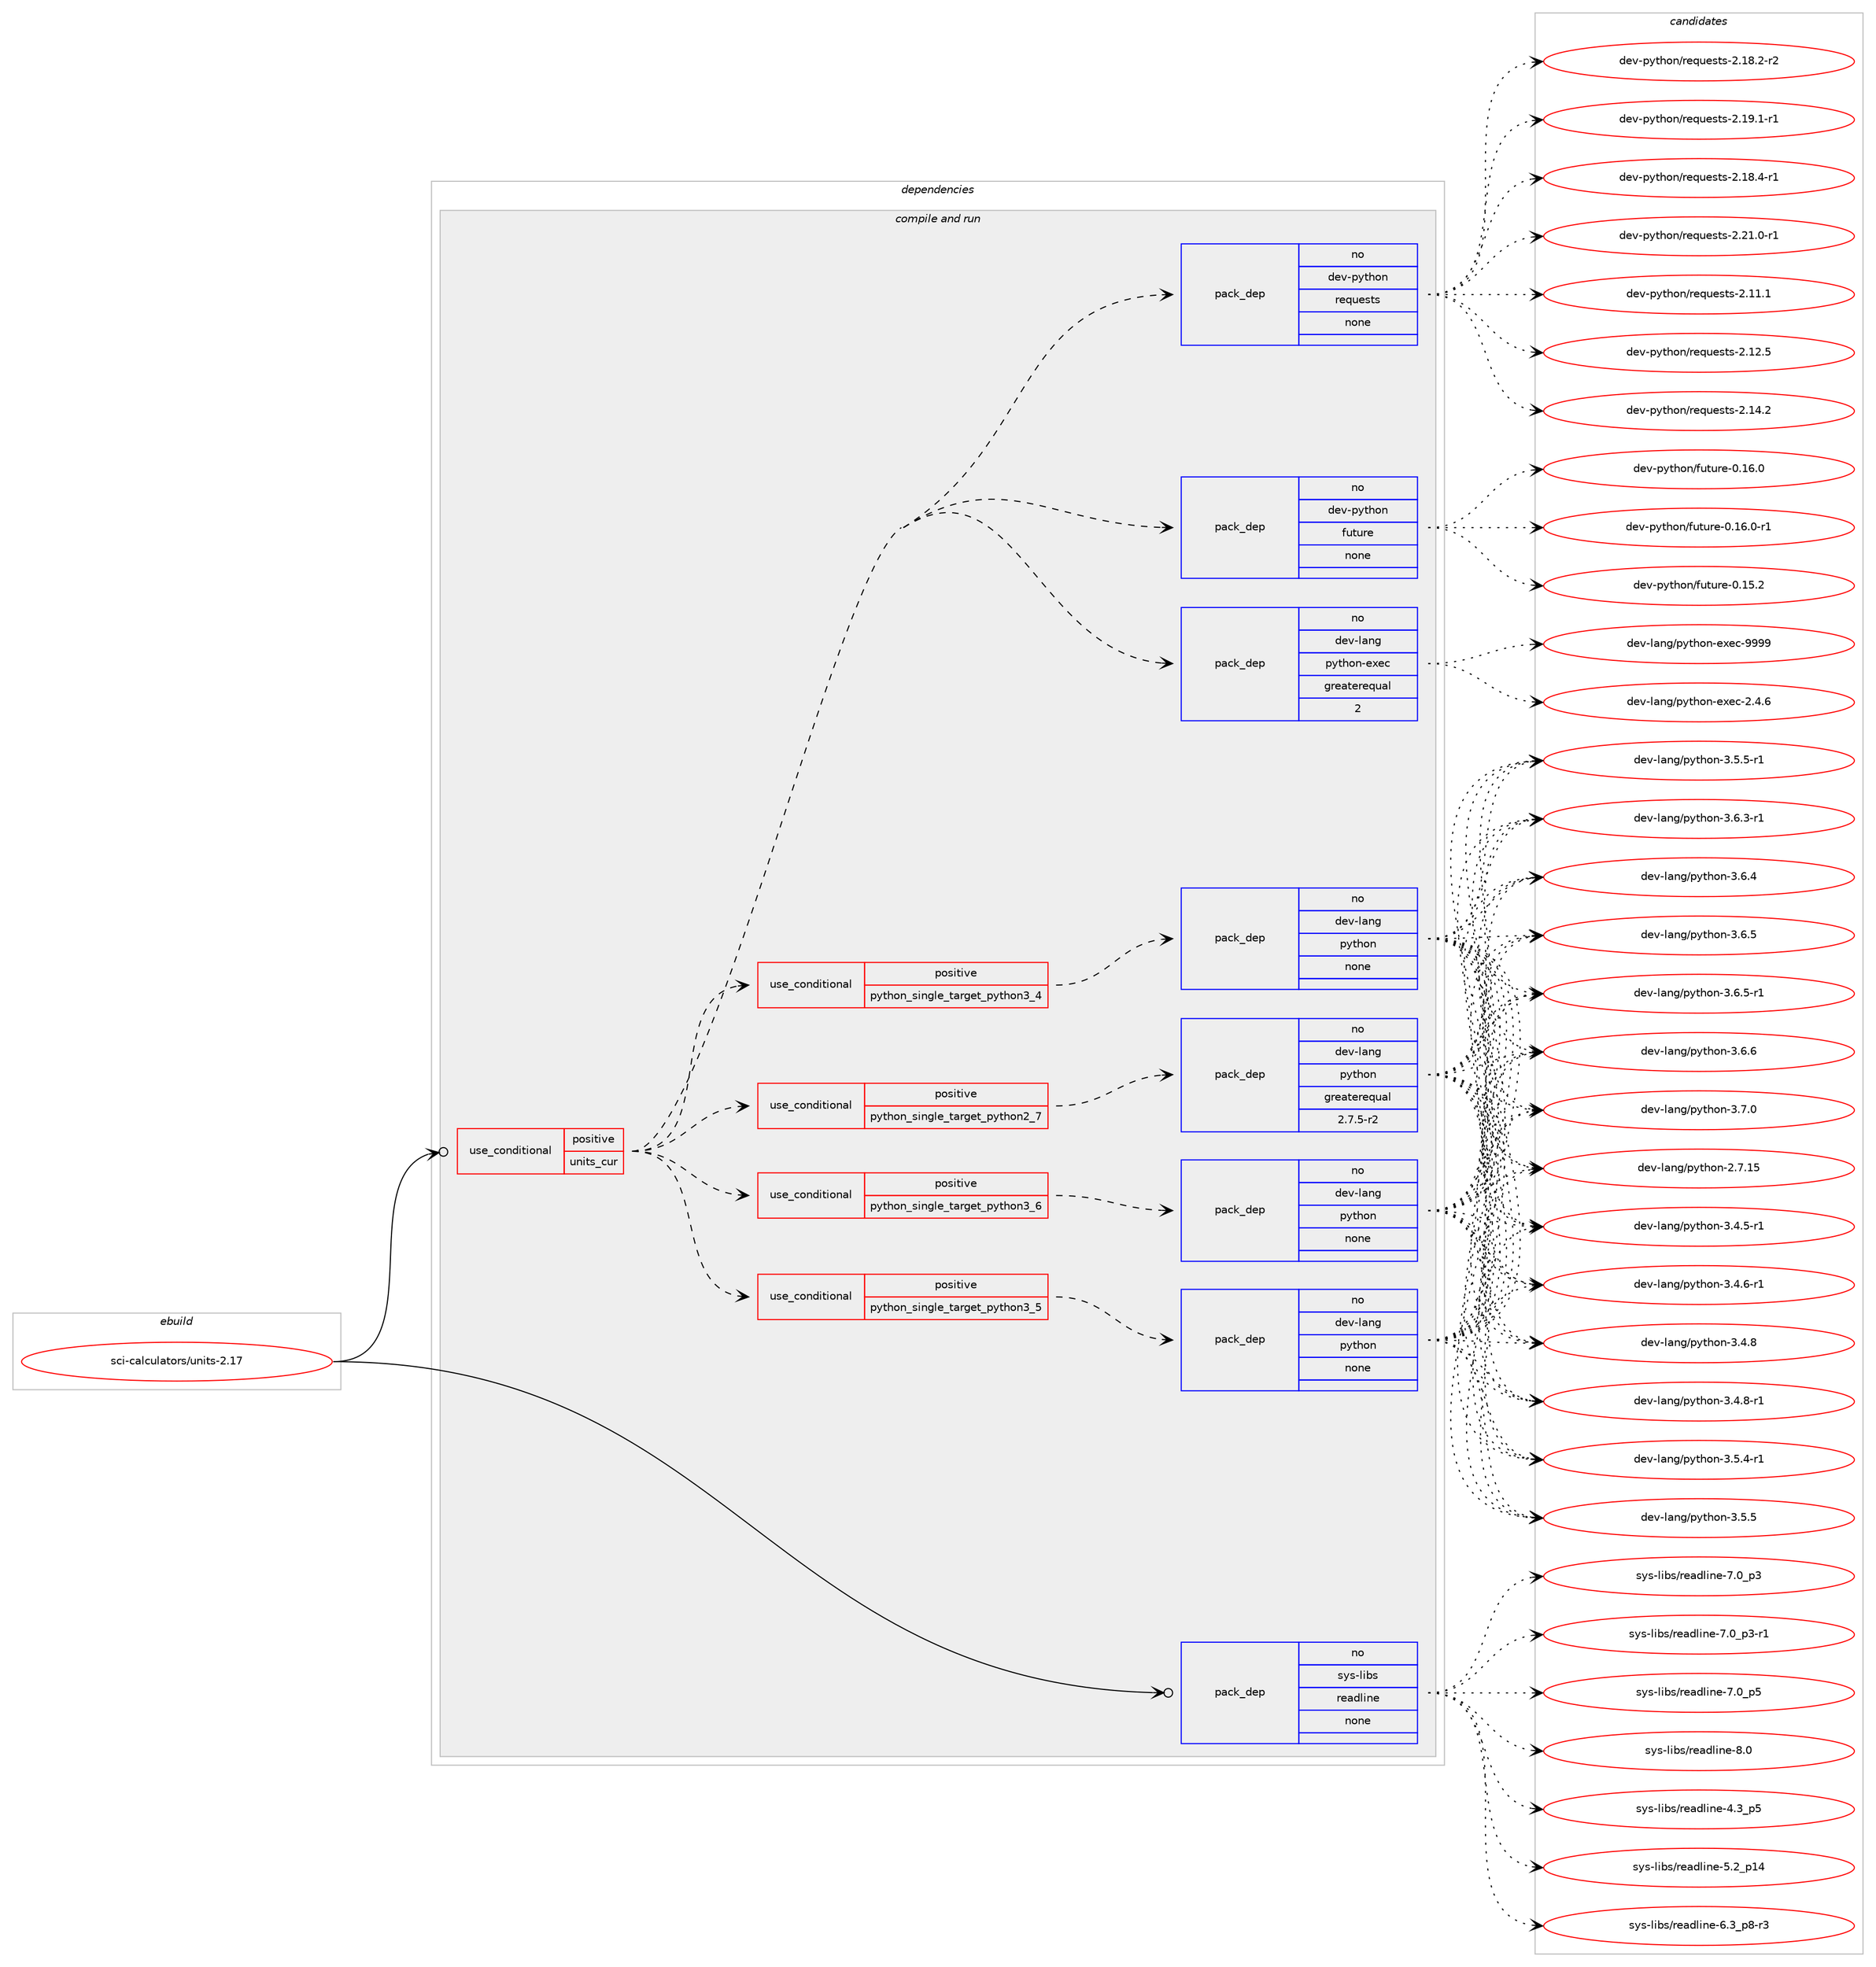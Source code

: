 digraph prolog {

# *************
# Graph options
# *************

newrank=true;
concentrate=true;
compound=true;
graph [rankdir=LR,fontname=Helvetica,fontsize=10,ranksep=1.5];#, ranksep=2.5, nodesep=0.2];
edge  [arrowhead=vee];
node  [fontname=Helvetica,fontsize=10];

# **********
# The ebuild
# **********

subgraph cluster_leftcol {
color=gray;
rank=same;
label=<<i>ebuild</i>>;
id [label="sci-calculators/units-2.17", color=red, width=4, href="../sci-calculators/units-2.17.svg"];
}

# ****************
# The dependencies
# ****************

subgraph cluster_midcol {
color=gray;
label=<<i>dependencies</i>>;
subgraph cluster_compile {
fillcolor="#eeeeee";
style=filled;
label=<<i>compile</i>>;
}
subgraph cluster_compileandrun {
fillcolor="#eeeeee";
style=filled;
label=<<i>compile and run</i>>;
subgraph cond870 {
dependency4859 [label=<<TABLE BORDER="0" CELLBORDER="1" CELLSPACING="0" CELLPADDING="4"><TR><TD ROWSPAN="3" CELLPADDING="10">use_conditional</TD></TR><TR><TD>positive</TD></TR><TR><TD>units_cur</TD></TR></TABLE>>, shape=none, color=red];
subgraph cond871 {
dependency4860 [label=<<TABLE BORDER="0" CELLBORDER="1" CELLSPACING="0" CELLPADDING="4"><TR><TD ROWSPAN="3" CELLPADDING="10">use_conditional</TD></TR><TR><TD>positive</TD></TR><TR><TD>python_single_target_python2_7</TD></TR></TABLE>>, shape=none, color=red];
subgraph pack3854 {
dependency4861 [label=<<TABLE BORDER="0" CELLBORDER="1" CELLSPACING="0" CELLPADDING="4" WIDTH="220"><TR><TD ROWSPAN="6" CELLPADDING="30">pack_dep</TD></TR><TR><TD WIDTH="110">no</TD></TR><TR><TD>dev-lang</TD></TR><TR><TD>python</TD></TR><TR><TD>greaterequal</TD></TR><TR><TD>2.7.5-r2</TD></TR></TABLE>>, shape=none, color=blue];
}
dependency4860:e -> dependency4861:w [weight=20,style="dashed",arrowhead="vee"];
}
dependency4859:e -> dependency4860:w [weight=20,style="dashed",arrowhead="vee"];
subgraph cond872 {
dependency4862 [label=<<TABLE BORDER="0" CELLBORDER="1" CELLSPACING="0" CELLPADDING="4"><TR><TD ROWSPAN="3" CELLPADDING="10">use_conditional</TD></TR><TR><TD>positive</TD></TR><TR><TD>python_single_target_python3_4</TD></TR></TABLE>>, shape=none, color=red];
subgraph pack3855 {
dependency4863 [label=<<TABLE BORDER="0" CELLBORDER="1" CELLSPACING="0" CELLPADDING="4" WIDTH="220"><TR><TD ROWSPAN="6" CELLPADDING="30">pack_dep</TD></TR><TR><TD WIDTH="110">no</TD></TR><TR><TD>dev-lang</TD></TR><TR><TD>python</TD></TR><TR><TD>none</TD></TR><TR><TD></TD></TR></TABLE>>, shape=none, color=blue];
}
dependency4862:e -> dependency4863:w [weight=20,style="dashed",arrowhead="vee"];
}
dependency4859:e -> dependency4862:w [weight=20,style="dashed",arrowhead="vee"];
subgraph cond873 {
dependency4864 [label=<<TABLE BORDER="0" CELLBORDER="1" CELLSPACING="0" CELLPADDING="4"><TR><TD ROWSPAN="3" CELLPADDING="10">use_conditional</TD></TR><TR><TD>positive</TD></TR><TR><TD>python_single_target_python3_5</TD></TR></TABLE>>, shape=none, color=red];
subgraph pack3856 {
dependency4865 [label=<<TABLE BORDER="0" CELLBORDER="1" CELLSPACING="0" CELLPADDING="4" WIDTH="220"><TR><TD ROWSPAN="6" CELLPADDING="30">pack_dep</TD></TR><TR><TD WIDTH="110">no</TD></TR><TR><TD>dev-lang</TD></TR><TR><TD>python</TD></TR><TR><TD>none</TD></TR><TR><TD></TD></TR></TABLE>>, shape=none, color=blue];
}
dependency4864:e -> dependency4865:w [weight=20,style="dashed",arrowhead="vee"];
}
dependency4859:e -> dependency4864:w [weight=20,style="dashed",arrowhead="vee"];
subgraph cond874 {
dependency4866 [label=<<TABLE BORDER="0" CELLBORDER="1" CELLSPACING="0" CELLPADDING="4"><TR><TD ROWSPAN="3" CELLPADDING="10">use_conditional</TD></TR><TR><TD>positive</TD></TR><TR><TD>python_single_target_python3_6</TD></TR></TABLE>>, shape=none, color=red];
subgraph pack3857 {
dependency4867 [label=<<TABLE BORDER="0" CELLBORDER="1" CELLSPACING="0" CELLPADDING="4" WIDTH="220"><TR><TD ROWSPAN="6" CELLPADDING="30">pack_dep</TD></TR><TR><TD WIDTH="110">no</TD></TR><TR><TD>dev-lang</TD></TR><TR><TD>python</TD></TR><TR><TD>none</TD></TR><TR><TD></TD></TR></TABLE>>, shape=none, color=blue];
}
dependency4866:e -> dependency4867:w [weight=20,style="dashed",arrowhead="vee"];
}
dependency4859:e -> dependency4866:w [weight=20,style="dashed",arrowhead="vee"];
subgraph pack3858 {
dependency4868 [label=<<TABLE BORDER="0" CELLBORDER="1" CELLSPACING="0" CELLPADDING="4" WIDTH="220"><TR><TD ROWSPAN="6" CELLPADDING="30">pack_dep</TD></TR><TR><TD WIDTH="110">no</TD></TR><TR><TD>dev-lang</TD></TR><TR><TD>python-exec</TD></TR><TR><TD>greaterequal</TD></TR><TR><TD>2</TD></TR></TABLE>>, shape=none, color=blue];
}
dependency4859:e -> dependency4868:w [weight=20,style="dashed",arrowhead="vee"];
subgraph pack3859 {
dependency4869 [label=<<TABLE BORDER="0" CELLBORDER="1" CELLSPACING="0" CELLPADDING="4" WIDTH="220"><TR><TD ROWSPAN="6" CELLPADDING="30">pack_dep</TD></TR><TR><TD WIDTH="110">no</TD></TR><TR><TD>dev-python</TD></TR><TR><TD>future</TD></TR><TR><TD>none</TD></TR><TR><TD></TD></TR></TABLE>>, shape=none, color=blue];
}
dependency4859:e -> dependency4869:w [weight=20,style="dashed",arrowhead="vee"];
subgraph pack3860 {
dependency4870 [label=<<TABLE BORDER="0" CELLBORDER="1" CELLSPACING="0" CELLPADDING="4" WIDTH="220"><TR><TD ROWSPAN="6" CELLPADDING="30">pack_dep</TD></TR><TR><TD WIDTH="110">no</TD></TR><TR><TD>dev-python</TD></TR><TR><TD>requests</TD></TR><TR><TD>none</TD></TR><TR><TD></TD></TR></TABLE>>, shape=none, color=blue];
}
dependency4859:e -> dependency4870:w [weight=20,style="dashed",arrowhead="vee"];
}
id:e -> dependency4859:w [weight=20,style="solid",arrowhead="odotvee"];
subgraph pack3861 {
dependency4871 [label=<<TABLE BORDER="0" CELLBORDER="1" CELLSPACING="0" CELLPADDING="4" WIDTH="220"><TR><TD ROWSPAN="6" CELLPADDING="30">pack_dep</TD></TR><TR><TD WIDTH="110">no</TD></TR><TR><TD>sys-libs</TD></TR><TR><TD>readline</TD></TR><TR><TD>none</TD></TR><TR><TD></TD></TR></TABLE>>, shape=none, color=blue];
}
id:e -> dependency4871:w [weight=20,style="solid",arrowhead="odotvee"];
}
subgraph cluster_run {
fillcolor="#eeeeee";
style=filled;
label=<<i>run</i>>;
}
}

# **************
# The candidates
# **************

subgraph cluster_choices {
rank=same;
color=gray;
label=<<i>candidates</i>>;

subgraph choice3854 {
color=black;
nodesep=1;
choice10010111845108971101034711212111610411111045504655464953 [label="dev-lang/python-2.7.15", color=red, width=4,href="../dev-lang/python-2.7.15.svg"];
choice1001011184510897110103471121211161041111104551465246534511449 [label="dev-lang/python-3.4.5-r1", color=red, width=4,href="../dev-lang/python-3.4.5-r1.svg"];
choice1001011184510897110103471121211161041111104551465246544511449 [label="dev-lang/python-3.4.6-r1", color=red, width=4,href="../dev-lang/python-3.4.6-r1.svg"];
choice100101118451089711010347112121116104111110455146524656 [label="dev-lang/python-3.4.8", color=red, width=4,href="../dev-lang/python-3.4.8.svg"];
choice1001011184510897110103471121211161041111104551465246564511449 [label="dev-lang/python-3.4.8-r1", color=red, width=4,href="../dev-lang/python-3.4.8-r1.svg"];
choice1001011184510897110103471121211161041111104551465346524511449 [label="dev-lang/python-3.5.4-r1", color=red, width=4,href="../dev-lang/python-3.5.4-r1.svg"];
choice100101118451089711010347112121116104111110455146534653 [label="dev-lang/python-3.5.5", color=red, width=4,href="../dev-lang/python-3.5.5.svg"];
choice1001011184510897110103471121211161041111104551465346534511449 [label="dev-lang/python-3.5.5-r1", color=red, width=4,href="../dev-lang/python-3.5.5-r1.svg"];
choice1001011184510897110103471121211161041111104551465446514511449 [label="dev-lang/python-3.6.3-r1", color=red, width=4,href="../dev-lang/python-3.6.3-r1.svg"];
choice100101118451089711010347112121116104111110455146544652 [label="dev-lang/python-3.6.4", color=red, width=4,href="../dev-lang/python-3.6.4.svg"];
choice100101118451089711010347112121116104111110455146544653 [label="dev-lang/python-3.6.5", color=red, width=4,href="../dev-lang/python-3.6.5.svg"];
choice1001011184510897110103471121211161041111104551465446534511449 [label="dev-lang/python-3.6.5-r1", color=red, width=4,href="../dev-lang/python-3.6.5-r1.svg"];
choice100101118451089711010347112121116104111110455146544654 [label="dev-lang/python-3.6.6", color=red, width=4,href="../dev-lang/python-3.6.6.svg"];
choice100101118451089711010347112121116104111110455146554648 [label="dev-lang/python-3.7.0", color=red, width=4,href="../dev-lang/python-3.7.0.svg"];
dependency4861:e -> choice10010111845108971101034711212111610411111045504655464953:w [style=dotted,weight="100"];
dependency4861:e -> choice1001011184510897110103471121211161041111104551465246534511449:w [style=dotted,weight="100"];
dependency4861:e -> choice1001011184510897110103471121211161041111104551465246544511449:w [style=dotted,weight="100"];
dependency4861:e -> choice100101118451089711010347112121116104111110455146524656:w [style=dotted,weight="100"];
dependency4861:e -> choice1001011184510897110103471121211161041111104551465246564511449:w [style=dotted,weight="100"];
dependency4861:e -> choice1001011184510897110103471121211161041111104551465346524511449:w [style=dotted,weight="100"];
dependency4861:e -> choice100101118451089711010347112121116104111110455146534653:w [style=dotted,weight="100"];
dependency4861:e -> choice1001011184510897110103471121211161041111104551465346534511449:w [style=dotted,weight="100"];
dependency4861:e -> choice1001011184510897110103471121211161041111104551465446514511449:w [style=dotted,weight="100"];
dependency4861:e -> choice100101118451089711010347112121116104111110455146544652:w [style=dotted,weight="100"];
dependency4861:e -> choice100101118451089711010347112121116104111110455146544653:w [style=dotted,weight="100"];
dependency4861:e -> choice1001011184510897110103471121211161041111104551465446534511449:w [style=dotted,weight="100"];
dependency4861:e -> choice100101118451089711010347112121116104111110455146544654:w [style=dotted,weight="100"];
dependency4861:e -> choice100101118451089711010347112121116104111110455146554648:w [style=dotted,weight="100"];
}
subgraph choice3855 {
color=black;
nodesep=1;
choice10010111845108971101034711212111610411111045504655464953 [label="dev-lang/python-2.7.15", color=red, width=4,href="../dev-lang/python-2.7.15.svg"];
choice1001011184510897110103471121211161041111104551465246534511449 [label="dev-lang/python-3.4.5-r1", color=red, width=4,href="../dev-lang/python-3.4.5-r1.svg"];
choice1001011184510897110103471121211161041111104551465246544511449 [label="dev-lang/python-3.4.6-r1", color=red, width=4,href="../dev-lang/python-3.4.6-r1.svg"];
choice100101118451089711010347112121116104111110455146524656 [label="dev-lang/python-3.4.8", color=red, width=4,href="../dev-lang/python-3.4.8.svg"];
choice1001011184510897110103471121211161041111104551465246564511449 [label="dev-lang/python-3.4.8-r1", color=red, width=4,href="../dev-lang/python-3.4.8-r1.svg"];
choice1001011184510897110103471121211161041111104551465346524511449 [label="dev-lang/python-3.5.4-r1", color=red, width=4,href="../dev-lang/python-3.5.4-r1.svg"];
choice100101118451089711010347112121116104111110455146534653 [label="dev-lang/python-3.5.5", color=red, width=4,href="../dev-lang/python-3.5.5.svg"];
choice1001011184510897110103471121211161041111104551465346534511449 [label="dev-lang/python-3.5.5-r1", color=red, width=4,href="../dev-lang/python-3.5.5-r1.svg"];
choice1001011184510897110103471121211161041111104551465446514511449 [label="dev-lang/python-3.6.3-r1", color=red, width=4,href="../dev-lang/python-3.6.3-r1.svg"];
choice100101118451089711010347112121116104111110455146544652 [label="dev-lang/python-3.6.4", color=red, width=4,href="../dev-lang/python-3.6.4.svg"];
choice100101118451089711010347112121116104111110455146544653 [label="dev-lang/python-3.6.5", color=red, width=4,href="../dev-lang/python-3.6.5.svg"];
choice1001011184510897110103471121211161041111104551465446534511449 [label="dev-lang/python-3.6.5-r1", color=red, width=4,href="../dev-lang/python-3.6.5-r1.svg"];
choice100101118451089711010347112121116104111110455146544654 [label="dev-lang/python-3.6.6", color=red, width=4,href="../dev-lang/python-3.6.6.svg"];
choice100101118451089711010347112121116104111110455146554648 [label="dev-lang/python-3.7.0", color=red, width=4,href="../dev-lang/python-3.7.0.svg"];
dependency4863:e -> choice10010111845108971101034711212111610411111045504655464953:w [style=dotted,weight="100"];
dependency4863:e -> choice1001011184510897110103471121211161041111104551465246534511449:w [style=dotted,weight="100"];
dependency4863:e -> choice1001011184510897110103471121211161041111104551465246544511449:w [style=dotted,weight="100"];
dependency4863:e -> choice100101118451089711010347112121116104111110455146524656:w [style=dotted,weight="100"];
dependency4863:e -> choice1001011184510897110103471121211161041111104551465246564511449:w [style=dotted,weight="100"];
dependency4863:e -> choice1001011184510897110103471121211161041111104551465346524511449:w [style=dotted,weight="100"];
dependency4863:e -> choice100101118451089711010347112121116104111110455146534653:w [style=dotted,weight="100"];
dependency4863:e -> choice1001011184510897110103471121211161041111104551465346534511449:w [style=dotted,weight="100"];
dependency4863:e -> choice1001011184510897110103471121211161041111104551465446514511449:w [style=dotted,weight="100"];
dependency4863:e -> choice100101118451089711010347112121116104111110455146544652:w [style=dotted,weight="100"];
dependency4863:e -> choice100101118451089711010347112121116104111110455146544653:w [style=dotted,weight="100"];
dependency4863:e -> choice1001011184510897110103471121211161041111104551465446534511449:w [style=dotted,weight="100"];
dependency4863:e -> choice100101118451089711010347112121116104111110455146544654:w [style=dotted,weight="100"];
dependency4863:e -> choice100101118451089711010347112121116104111110455146554648:w [style=dotted,weight="100"];
}
subgraph choice3856 {
color=black;
nodesep=1;
choice10010111845108971101034711212111610411111045504655464953 [label="dev-lang/python-2.7.15", color=red, width=4,href="../dev-lang/python-2.7.15.svg"];
choice1001011184510897110103471121211161041111104551465246534511449 [label="dev-lang/python-3.4.5-r1", color=red, width=4,href="../dev-lang/python-3.4.5-r1.svg"];
choice1001011184510897110103471121211161041111104551465246544511449 [label="dev-lang/python-3.4.6-r1", color=red, width=4,href="../dev-lang/python-3.4.6-r1.svg"];
choice100101118451089711010347112121116104111110455146524656 [label="dev-lang/python-3.4.8", color=red, width=4,href="../dev-lang/python-3.4.8.svg"];
choice1001011184510897110103471121211161041111104551465246564511449 [label="dev-lang/python-3.4.8-r1", color=red, width=4,href="../dev-lang/python-3.4.8-r1.svg"];
choice1001011184510897110103471121211161041111104551465346524511449 [label="dev-lang/python-3.5.4-r1", color=red, width=4,href="../dev-lang/python-3.5.4-r1.svg"];
choice100101118451089711010347112121116104111110455146534653 [label="dev-lang/python-3.5.5", color=red, width=4,href="../dev-lang/python-3.5.5.svg"];
choice1001011184510897110103471121211161041111104551465346534511449 [label="dev-lang/python-3.5.5-r1", color=red, width=4,href="../dev-lang/python-3.5.5-r1.svg"];
choice1001011184510897110103471121211161041111104551465446514511449 [label="dev-lang/python-3.6.3-r1", color=red, width=4,href="../dev-lang/python-3.6.3-r1.svg"];
choice100101118451089711010347112121116104111110455146544652 [label="dev-lang/python-3.6.4", color=red, width=4,href="../dev-lang/python-3.6.4.svg"];
choice100101118451089711010347112121116104111110455146544653 [label="dev-lang/python-3.6.5", color=red, width=4,href="../dev-lang/python-3.6.5.svg"];
choice1001011184510897110103471121211161041111104551465446534511449 [label="dev-lang/python-3.6.5-r1", color=red, width=4,href="../dev-lang/python-3.6.5-r1.svg"];
choice100101118451089711010347112121116104111110455146544654 [label="dev-lang/python-3.6.6", color=red, width=4,href="../dev-lang/python-3.6.6.svg"];
choice100101118451089711010347112121116104111110455146554648 [label="dev-lang/python-3.7.0", color=red, width=4,href="../dev-lang/python-3.7.0.svg"];
dependency4865:e -> choice10010111845108971101034711212111610411111045504655464953:w [style=dotted,weight="100"];
dependency4865:e -> choice1001011184510897110103471121211161041111104551465246534511449:w [style=dotted,weight="100"];
dependency4865:e -> choice1001011184510897110103471121211161041111104551465246544511449:w [style=dotted,weight="100"];
dependency4865:e -> choice100101118451089711010347112121116104111110455146524656:w [style=dotted,weight="100"];
dependency4865:e -> choice1001011184510897110103471121211161041111104551465246564511449:w [style=dotted,weight="100"];
dependency4865:e -> choice1001011184510897110103471121211161041111104551465346524511449:w [style=dotted,weight="100"];
dependency4865:e -> choice100101118451089711010347112121116104111110455146534653:w [style=dotted,weight="100"];
dependency4865:e -> choice1001011184510897110103471121211161041111104551465346534511449:w [style=dotted,weight="100"];
dependency4865:e -> choice1001011184510897110103471121211161041111104551465446514511449:w [style=dotted,weight="100"];
dependency4865:e -> choice100101118451089711010347112121116104111110455146544652:w [style=dotted,weight="100"];
dependency4865:e -> choice100101118451089711010347112121116104111110455146544653:w [style=dotted,weight="100"];
dependency4865:e -> choice1001011184510897110103471121211161041111104551465446534511449:w [style=dotted,weight="100"];
dependency4865:e -> choice100101118451089711010347112121116104111110455146544654:w [style=dotted,weight="100"];
dependency4865:e -> choice100101118451089711010347112121116104111110455146554648:w [style=dotted,weight="100"];
}
subgraph choice3857 {
color=black;
nodesep=1;
choice10010111845108971101034711212111610411111045504655464953 [label="dev-lang/python-2.7.15", color=red, width=4,href="../dev-lang/python-2.7.15.svg"];
choice1001011184510897110103471121211161041111104551465246534511449 [label="dev-lang/python-3.4.5-r1", color=red, width=4,href="../dev-lang/python-3.4.5-r1.svg"];
choice1001011184510897110103471121211161041111104551465246544511449 [label="dev-lang/python-3.4.6-r1", color=red, width=4,href="../dev-lang/python-3.4.6-r1.svg"];
choice100101118451089711010347112121116104111110455146524656 [label="dev-lang/python-3.4.8", color=red, width=4,href="../dev-lang/python-3.4.8.svg"];
choice1001011184510897110103471121211161041111104551465246564511449 [label="dev-lang/python-3.4.8-r1", color=red, width=4,href="../dev-lang/python-3.4.8-r1.svg"];
choice1001011184510897110103471121211161041111104551465346524511449 [label="dev-lang/python-3.5.4-r1", color=red, width=4,href="../dev-lang/python-3.5.4-r1.svg"];
choice100101118451089711010347112121116104111110455146534653 [label="dev-lang/python-3.5.5", color=red, width=4,href="../dev-lang/python-3.5.5.svg"];
choice1001011184510897110103471121211161041111104551465346534511449 [label="dev-lang/python-3.5.5-r1", color=red, width=4,href="../dev-lang/python-3.5.5-r1.svg"];
choice1001011184510897110103471121211161041111104551465446514511449 [label="dev-lang/python-3.6.3-r1", color=red, width=4,href="../dev-lang/python-3.6.3-r1.svg"];
choice100101118451089711010347112121116104111110455146544652 [label="dev-lang/python-3.6.4", color=red, width=4,href="../dev-lang/python-3.6.4.svg"];
choice100101118451089711010347112121116104111110455146544653 [label="dev-lang/python-3.6.5", color=red, width=4,href="../dev-lang/python-3.6.5.svg"];
choice1001011184510897110103471121211161041111104551465446534511449 [label="dev-lang/python-3.6.5-r1", color=red, width=4,href="../dev-lang/python-3.6.5-r1.svg"];
choice100101118451089711010347112121116104111110455146544654 [label="dev-lang/python-3.6.6", color=red, width=4,href="../dev-lang/python-3.6.6.svg"];
choice100101118451089711010347112121116104111110455146554648 [label="dev-lang/python-3.7.0", color=red, width=4,href="../dev-lang/python-3.7.0.svg"];
dependency4867:e -> choice10010111845108971101034711212111610411111045504655464953:w [style=dotted,weight="100"];
dependency4867:e -> choice1001011184510897110103471121211161041111104551465246534511449:w [style=dotted,weight="100"];
dependency4867:e -> choice1001011184510897110103471121211161041111104551465246544511449:w [style=dotted,weight="100"];
dependency4867:e -> choice100101118451089711010347112121116104111110455146524656:w [style=dotted,weight="100"];
dependency4867:e -> choice1001011184510897110103471121211161041111104551465246564511449:w [style=dotted,weight="100"];
dependency4867:e -> choice1001011184510897110103471121211161041111104551465346524511449:w [style=dotted,weight="100"];
dependency4867:e -> choice100101118451089711010347112121116104111110455146534653:w [style=dotted,weight="100"];
dependency4867:e -> choice1001011184510897110103471121211161041111104551465346534511449:w [style=dotted,weight="100"];
dependency4867:e -> choice1001011184510897110103471121211161041111104551465446514511449:w [style=dotted,weight="100"];
dependency4867:e -> choice100101118451089711010347112121116104111110455146544652:w [style=dotted,weight="100"];
dependency4867:e -> choice100101118451089711010347112121116104111110455146544653:w [style=dotted,weight="100"];
dependency4867:e -> choice1001011184510897110103471121211161041111104551465446534511449:w [style=dotted,weight="100"];
dependency4867:e -> choice100101118451089711010347112121116104111110455146544654:w [style=dotted,weight="100"];
dependency4867:e -> choice100101118451089711010347112121116104111110455146554648:w [style=dotted,weight="100"];
}
subgraph choice3858 {
color=black;
nodesep=1;
choice1001011184510897110103471121211161041111104510112010199455046524654 [label="dev-lang/python-exec-2.4.6", color=red, width=4,href="../dev-lang/python-exec-2.4.6.svg"];
choice10010111845108971101034711212111610411111045101120101994557575757 [label="dev-lang/python-exec-9999", color=red, width=4,href="../dev-lang/python-exec-9999.svg"];
dependency4868:e -> choice1001011184510897110103471121211161041111104510112010199455046524654:w [style=dotted,weight="100"];
dependency4868:e -> choice10010111845108971101034711212111610411111045101120101994557575757:w [style=dotted,weight="100"];
}
subgraph choice3859 {
color=black;
nodesep=1;
choice100101118451121211161041111104710211711611711410145484649534650 [label="dev-python/future-0.15.2", color=red, width=4,href="../dev-python/future-0.15.2.svg"];
choice100101118451121211161041111104710211711611711410145484649544648 [label="dev-python/future-0.16.0", color=red, width=4,href="../dev-python/future-0.16.0.svg"];
choice1001011184511212111610411111047102117116117114101454846495446484511449 [label="dev-python/future-0.16.0-r1", color=red, width=4,href="../dev-python/future-0.16.0-r1.svg"];
dependency4869:e -> choice100101118451121211161041111104710211711611711410145484649534650:w [style=dotted,weight="100"];
dependency4869:e -> choice100101118451121211161041111104710211711611711410145484649544648:w [style=dotted,weight="100"];
dependency4869:e -> choice1001011184511212111610411111047102117116117114101454846495446484511449:w [style=dotted,weight="100"];
}
subgraph choice3860 {
color=black;
nodesep=1;
choice100101118451121211161041111104711410111311710111511611545504649494649 [label="dev-python/requests-2.11.1", color=red, width=4,href="../dev-python/requests-2.11.1.svg"];
choice100101118451121211161041111104711410111311710111511611545504649504653 [label="dev-python/requests-2.12.5", color=red, width=4,href="../dev-python/requests-2.12.5.svg"];
choice100101118451121211161041111104711410111311710111511611545504649524650 [label="dev-python/requests-2.14.2", color=red, width=4,href="../dev-python/requests-2.14.2.svg"];
choice1001011184511212111610411111047114101113117101115116115455046495646504511450 [label="dev-python/requests-2.18.2-r2", color=red, width=4,href="../dev-python/requests-2.18.2-r2.svg"];
choice1001011184511212111610411111047114101113117101115116115455046495746494511449 [label="dev-python/requests-2.19.1-r1", color=red, width=4,href="../dev-python/requests-2.19.1-r1.svg"];
choice1001011184511212111610411111047114101113117101115116115455046495646524511449 [label="dev-python/requests-2.18.4-r1", color=red, width=4,href="../dev-python/requests-2.18.4-r1.svg"];
choice1001011184511212111610411111047114101113117101115116115455046504946484511449 [label="dev-python/requests-2.21.0-r1", color=red, width=4,href="../dev-python/requests-2.21.0-r1.svg"];
dependency4870:e -> choice100101118451121211161041111104711410111311710111511611545504649494649:w [style=dotted,weight="100"];
dependency4870:e -> choice100101118451121211161041111104711410111311710111511611545504649504653:w [style=dotted,weight="100"];
dependency4870:e -> choice100101118451121211161041111104711410111311710111511611545504649524650:w [style=dotted,weight="100"];
dependency4870:e -> choice1001011184511212111610411111047114101113117101115116115455046495646504511450:w [style=dotted,weight="100"];
dependency4870:e -> choice1001011184511212111610411111047114101113117101115116115455046495746494511449:w [style=dotted,weight="100"];
dependency4870:e -> choice1001011184511212111610411111047114101113117101115116115455046495646524511449:w [style=dotted,weight="100"];
dependency4870:e -> choice1001011184511212111610411111047114101113117101115116115455046504946484511449:w [style=dotted,weight="100"];
}
subgraph choice3861 {
color=black;
nodesep=1;
choice11512111545108105981154711410197100108105110101455246519511253 [label="sys-libs/readline-4.3_p5", color=red, width=4,href="../sys-libs/readline-4.3_p5.svg"];
choice1151211154510810598115471141019710010810511010145534650951124952 [label="sys-libs/readline-5.2_p14", color=red, width=4,href="../sys-libs/readline-5.2_p14.svg"];
choice115121115451081059811547114101971001081051101014554465195112564511451 [label="sys-libs/readline-6.3_p8-r3", color=red, width=4,href="../sys-libs/readline-6.3_p8-r3.svg"];
choice11512111545108105981154711410197100108105110101455546489511251 [label="sys-libs/readline-7.0_p3", color=red, width=4,href="../sys-libs/readline-7.0_p3.svg"];
choice115121115451081059811547114101971001081051101014555464895112514511449 [label="sys-libs/readline-7.0_p3-r1", color=red, width=4,href="../sys-libs/readline-7.0_p3-r1.svg"];
choice11512111545108105981154711410197100108105110101455546489511253 [label="sys-libs/readline-7.0_p5", color=red, width=4,href="../sys-libs/readline-7.0_p5.svg"];
choice1151211154510810598115471141019710010810511010145564648 [label="sys-libs/readline-8.0", color=red, width=4,href="../sys-libs/readline-8.0.svg"];
dependency4871:e -> choice11512111545108105981154711410197100108105110101455246519511253:w [style=dotted,weight="100"];
dependency4871:e -> choice1151211154510810598115471141019710010810511010145534650951124952:w [style=dotted,weight="100"];
dependency4871:e -> choice115121115451081059811547114101971001081051101014554465195112564511451:w [style=dotted,weight="100"];
dependency4871:e -> choice11512111545108105981154711410197100108105110101455546489511251:w [style=dotted,weight="100"];
dependency4871:e -> choice115121115451081059811547114101971001081051101014555464895112514511449:w [style=dotted,weight="100"];
dependency4871:e -> choice11512111545108105981154711410197100108105110101455546489511253:w [style=dotted,weight="100"];
dependency4871:e -> choice1151211154510810598115471141019710010810511010145564648:w [style=dotted,weight="100"];
}
}

}

